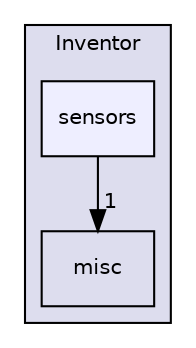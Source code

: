 digraph "include/Inventor/sensors" {
  compound=true
  node [ fontsize="10", fontname="Helvetica"];
  edge [ labelfontsize="10", labelfontname="Helvetica"];
  subgraph clusterdir_469ed70aca823fd8322768ad54869f94 {
    graph [ bgcolor="#ddddee", pencolor="black", label="Inventor" fontname="Helvetica", fontsize="10", URL="dir_469ed70aca823fd8322768ad54869f94.html"]
  dir_c6fd86a54b85be66f511a749989088b2 [shape=box label="misc" URL="dir_c6fd86a54b85be66f511a749989088b2.html"];
  dir_96df189ef76bfc7d388f50375a650750 [shape=box, label="sensors", style="filled", fillcolor="#eeeeff", pencolor="black", URL="dir_96df189ef76bfc7d388f50375a650750.html"];
  }
  dir_96df189ef76bfc7d388f50375a650750->dir_c6fd86a54b85be66f511a749989088b2 [headlabel="1", labeldistance=1.5 headhref="dir_000041_000033.html"];
}
